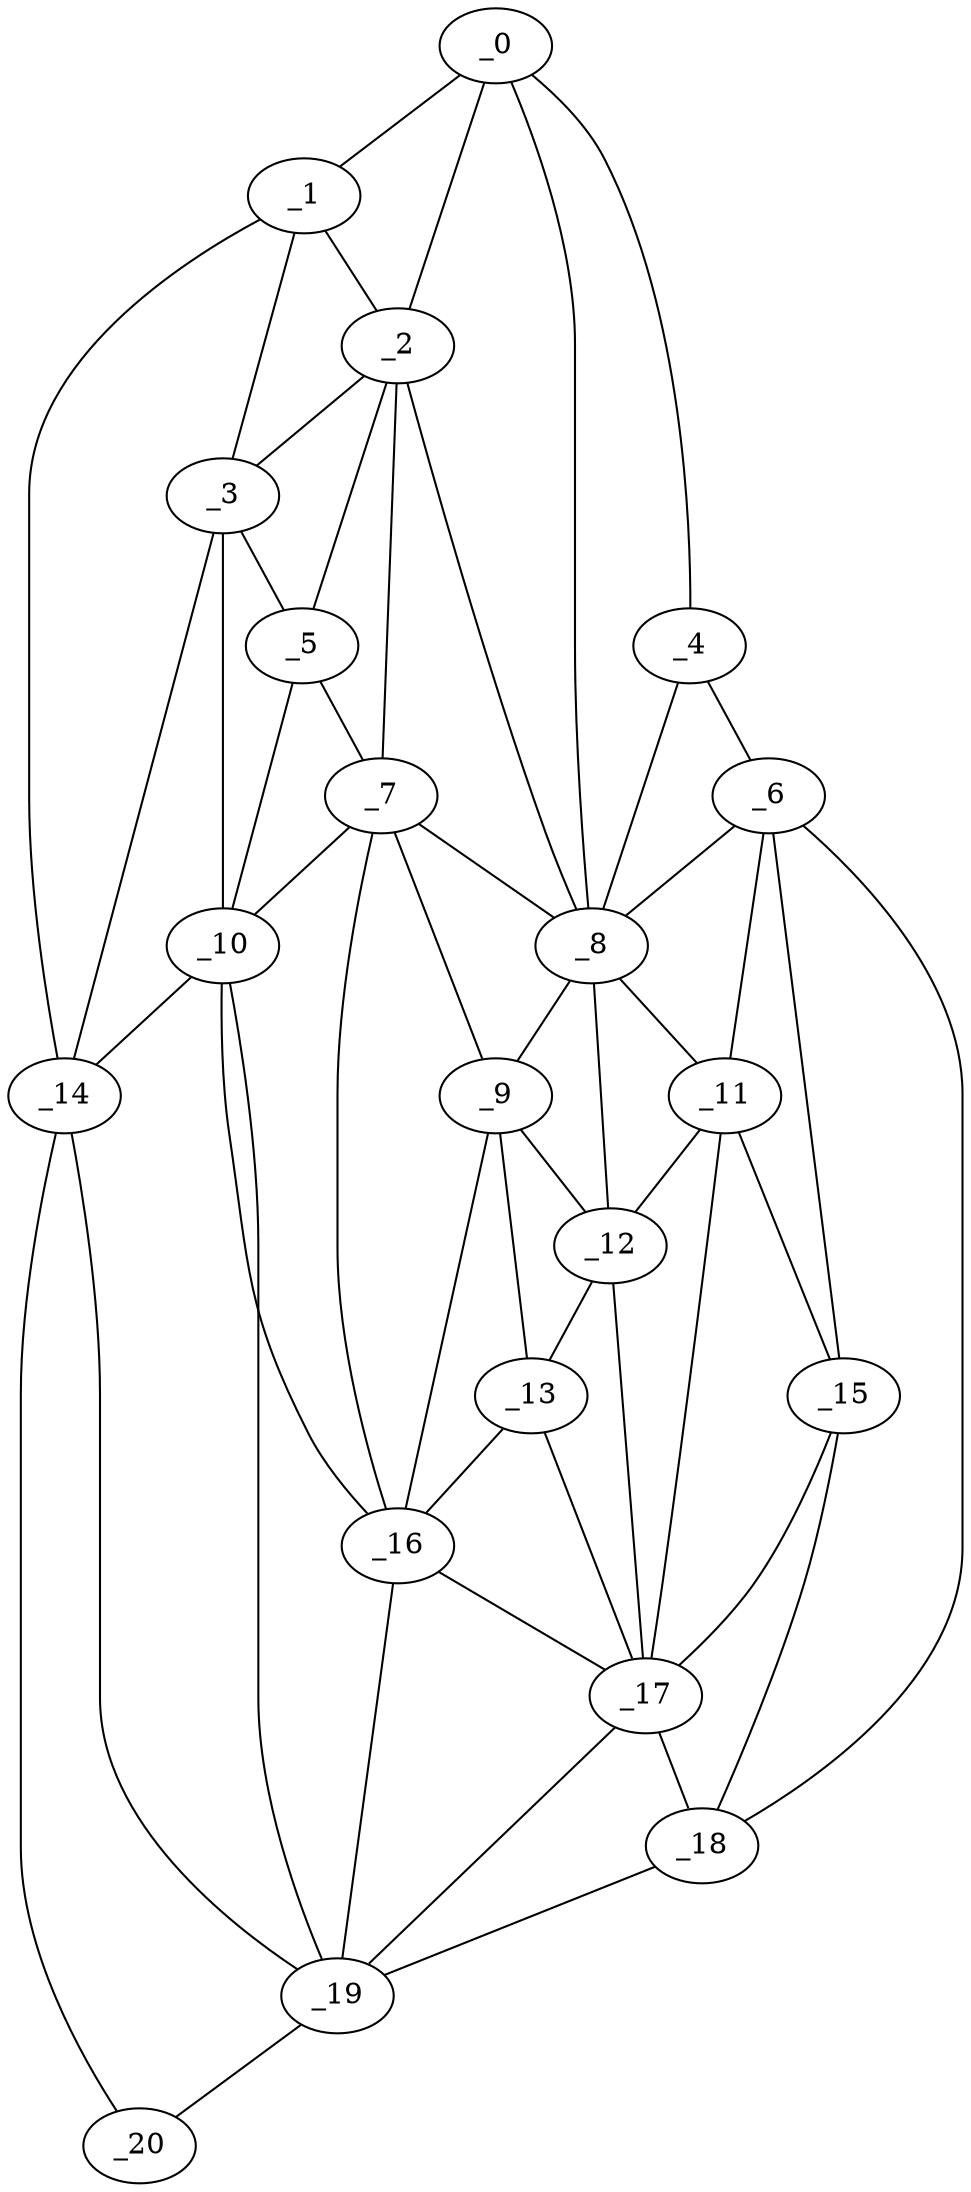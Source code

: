 graph "obj43__270.gxl" {
	_0	 [x=21,
		y=13];
	_1	 [x=32,
		y=102];
	_0 -- _1	 [valence=1];
	_2	 [x=35,
		y=96];
	_0 -- _2	 [valence=2];
	_4	 [x=42,
		y=3];
	_0 -- _4	 [valence=1];
	_8	 [x=81,
		y=57];
	_0 -- _8	 [valence=1];
	_1 -- _2	 [valence=2];
	_3	 [x=36,
		y=102];
	_1 -- _3	 [valence=2];
	_14	 [x=100,
		y=108];
	_1 -- _14	 [valence=1];
	_2 -- _3	 [valence=1];
	_5	 [x=44,
		y=98];
	_2 -- _5	 [valence=2];
	_7	 [x=74,
		y=78];
	_2 -- _7	 [valence=1];
	_2 -- _8	 [valence=2];
	_3 -- _5	 [valence=2];
	_10	 [x=93,
		y=105];
	_3 -- _10	 [valence=2];
	_3 -- _14	 [valence=2];
	_6	 [x=64,
		y=3];
	_4 -- _6	 [valence=1];
	_4 -- _8	 [valence=2];
	_5 -- _7	 [valence=2];
	_5 -- _10	 [valence=2];
	_6 -- _8	 [valence=2];
	_11	 [x=96,
		y=49];
	_6 -- _11	 [valence=1];
	_15	 [x=102,
		y=43];
	_6 -- _15	 [valence=2];
	_18	 [x=109,
		y=15];
	_6 -- _18	 [valence=1];
	_7 -- _8	 [valence=2];
	_9	 [x=90,
		y=64];
	_7 -- _9	 [valence=2];
	_7 -- _10	 [valence=2];
	_16	 [x=105,
		y=76];
	_7 -- _16	 [valence=1];
	_8 -- _9	 [valence=1];
	_8 -- _11	 [valence=2];
	_12	 [x=96,
		y=58];
	_8 -- _12	 [valence=2];
	_9 -- _12	 [valence=1];
	_13	 [x=98,
		y=64];
	_9 -- _13	 [valence=2];
	_9 -- _16	 [valence=1];
	_10 -- _14	 [valence=2];
	_10 -- _16	 [valence=2];
	_19	 [x=110,
		y=95];
	_10 -- _19	 [valence=2];
	_11 -- _12	 [valence=2];
	_11 -- _15	 [valence=2];
	_17	 [x=108,
		y=60];
	_11 -- _17	 [valence=2];
	_12 -- _13	 [valence=2];
	_12 -- _17	 [valence=2];
	_13 -- _16	 [valence=2];
	_13 -- _17	 [valence=2];
	_14 -- _19	 [valence=2];
	_20	 [x=110,
		y=107];
	_14 -- _20	 [valence=1];
	_15 -- _17	 [valence=2];
	_15 -- _18	 [valence=2];
	_16 -- _17	 [valence=2];
	_16 -- _19	 [valence=2];
	_17 -- _18	 [valence=2];
	_17 -- _19	 [valence=1];
	_18 -- _19	 [valence=1];
	_19 -- _20	 [valence=1];
}
